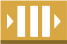 <?xml version="1.0" encoding="UTF-8"?>
<dia:diagram xmlns:dia="http://www.lysator.liu.se/~alla/dia/">
  <dia:layer name="Fondo" visible="true" active="true">
    <dia:group>
      <dia:group>
        <dia:group>
          <dia:object type="Standard - Beziergon" version="0" id="O0">
            <dia:attribute name="obj_pos">
              <dia:point val="0.858,1.434"/>
            </dia:attribute>
            <dia:attribute name="obj_bb">
              <dia:rectangle val="0.858,1.434;4.142,3.42"/>
            </dia:attribute>
            <dia:attribute name="bez_points">
              <dia:point val="0.858,1.434"/>
              <dia:point val="4.142,1.434"/>
              <dia:point val="0.858,1.434"/>
              <dia:point val="4.142,1.434"/>
              <dia:point val="4.142,3.42"/>
              <dia:point val="4.142,1.434"/>
              <dia:point val="4.142,3.42"/>
              <dia:point val="0.858,3.42"/>
              <dia:point val="4.142,3.42"/>
              <dia:point val="0.858,3.42"/>
              <dia:point val="0.858,1.434"/>
              <dia:point val="0.858,3.42"/>
            </dia:attribute>
            <dia:attribute name="corner_types">
              <dia:enum val="26560784"/>
              <dia:enum val="0"/>
              <dia:enum val="0"/>
              <dia:enum val="0"/>
              <dia:enum val="0"/>
            </dia:attribute>
            <dia:attribute name="line_color">
              <dia:color val="#d9a741"/>
            </dia:attribute>
            <dia:attribute name="line_width">
              <dia:real val="0"/>
            </dia:attribute>
            <dia:attribute name="inner_color">
              <dia:color val="#d9a741"/>
            </dia:attribute>
            <dia:attribute name="show_background">
              <dia:boolean val="true"/>
            </dia:attribute>
          </dia:object>
        </dia:group>
        <dia:group>
          <dia:object type="Standard - Box" version="0" id="O1">
            <dia:attribute name="obj_pos">
              <dia:point val="0.858,3.42"/>
            </dia:attribute>
            <dia:attribute name="obj_bb">
              <dia:rectangle val="0.858,3.42;4.142,3.566"/>
            </dia:attribute>
            <dia:attribute name="elem_corner">
              <dia:point val="0.858,3.42"/>
            </dia:attribute>
            <dia:attribute name="elem_width">
              <dia:real val="3.284"/>
            </dia:attribute>
            <dia:attribute name="elem_height">
              <dia:real val="0.146"/>
            </dia:attribute>
            <dia:attribute name="border_width">
              <dia:real val="0"/>
            </dia:attribute>
            <dia:attribute name="border_color">
              <dia:color val="#876929"/>
            </dia:attribute>
            <dia:attribute name="inner_color">
              <dia:color val="#876929"/>
            </dia:attribute>
            <dia:attribute name="show_background">
              <dia:boolean val="true"/>
            </dia:attribute>
          </dia:object>
        </dia:group>
        <dia:group>
          <dia:object type="Standard - Beziergon" version="0" id="O2">
            <dia:attribute name="obj_pos">
              <dia:point val="1.185,2.759"/>
            </dia:attribute>
            <dia:attribute name="obj_bb">
              <dia:rectangle val="1.182,2.14;1.453,2.759"/>
            </dia:attribute>
            <dia:attribute name="bez_points">
              <dia:point val="1.185,2.759"/>
              <dia:point val="1.182,2.14"/>
              <dia:point val="1.185,2.759"/>
              <dia:point val="1.182,2.14"/>
              <dia:point val="1.453,2.45"/>
              <dia:point val="1.182,2.14"/>
              <dia:point val="1.453,2.45"/>
              <dia:point val="1.185,2.759"/>
              <dia:point val="1.453,2.45"/>
            </dia:attribute>
            <dia:attribute name="corner_types">
              <dia:enum val="1961817736"/>
              <dia:enum val="0"/>
              <dia:enum val="0"/>
              <dia:enum val="0"/>
            </dia:attribute>
            <dia:attribute name="line_color">
              <dia:color val="#ffffff"/>
            </dia:attribute>
            <dia:attribute name="line_width">
              <dia:real val="0"/>
            </dia:attribute>
            <dia:attribute name="show_background">
              <dia:boolean val="true"/>
            </dia:attribute>
          </dia:object>
          <dia:object type="Standard - Beziergon" version="0" id="O3">
            <dia:attribute name="obj_pos">
              <dia:point val="2.038,3.199"/>
            </dia:attribute>
            <dia:attribute name="obj_bb">
              <dia:rectangle val="1.704,1.701;2.038,3.199"/>
            </dia:attribute>
            <dia:attribute name="bez_points">
              <dia:point val="2.038,3.199"/>
              <dia:point val="1.704,3.199"/>
              <dia:point val="2.038,3.199"/>
              <dia:point val="1.704,3.199"/>
              <dia:point val="1.704,1.701"/>
              <dia:point val="1.704,3.199"/>
              <dia:point val="1.704,1.701"/>
              <dia:point val="2.038,1.701"/>
              <dia:point val="1.704,1.701"/>
              <dia:point val="2.038,1.701"/>
              <dia:point val="2.038,3.199"/>
              <dia:point val="2.038,1.701"/>
            </dia:attribute>
            <dia:attribute name="corner_types">
              <dia:enum val="1961817736"/>
              <dia:enum val="0"/>
              <dia:enum val="0"/>
              <dia:enum val="0"/>
              <dia:enum val="0"/>
            </dia:attribute>
            <dia:attribute name="line_color">
              <dia:color val="#ffffff"/>
            </dia:attribute>
            <dia:attribute name="line_width">
              <dia:real val="0"/>
            </dia:attribute>
            <dia:attribute name="show_background">
              <dia:boolean val="true"/>
            </dia:attribute>
          </dia:object>
          <dia:object type="Standard - Beziergon" version="0" id="O4">
            <dia:attribute name="obj_pos">
              <dia:point val="2.683,3.199"/>
            </dia:attribute>
            <dia:attribute name="obj_bb">
              <dia:rectangle val="2.35,1.701;2.683,3.199"/>
            </dia:attribute>
            <dia:attribute name="bez_points">
              <dia:point val="2.683,3.199"/>
              <dia:point val="2.35,3.199"/>
              <dia:point val="2.683,3.199"/>
              <dia:point val="2.35,3.199"/>
              <dia:point val="2.35,1.701"/>
              <dia:point val="2.35,3.199"/>
              <dia:point val="2.35,1.701"/>
              <dia:point val="2.683,1.701"/>
              <dia:point val="2.35,1.701"/>
              <dia:point val="2.683,1.701"/>
              <dia:point val="2.683,3.199"/>
              <dia:point val="2.683,1.701"/>
            </dia:attribute>
            <dia:attribute name="corner_types">
              <dia:enum val="1961817736"/>
              <dia:enum val="0"/>
              <dia:enum val="0"/>
              <dia:enum val="0"/>
              <dia:enum val="0"/>
            </dia:attribute>
            <dia:attribute name="line_color">
              <dia:color val="#ffffff"/>
            </dia:attribute>
            <dia:attribute name="line_width">
              <dia:real val="0"/>
            </dia:attribute>
            <dia:attribute name="show_background">
              <dia:boolean val="true"/>
            </dia:attribute>
          </dia:object>
          <dia:object type="Standard - Beziergon" version="0" id="O5">
            <dia:attribute name="obj_pos">
              <dia:point val="3.275,3.199"/>
            </dia:attribute>
            <dia:attribute name="obj_bb">
              <dia:rectangle val="2.942,1.701;3.275,3.199"/>
            </dia:attribute>
            <dia:attribute name="bez_points">
              <dia:point val="3.275,3.199"/>
              <dia:point val="2.942,3.199"/>
              <dia:point val="3.275,3.199"/>
              <dia:point val="2.942,3.199"/>
              <dia:point val="2.942,1.701"/>
              <dia:point val="2.942,3.199"/>
              <dia:point val="2.942,1.701"/>
              <dia:point val="3.275,1.701"/>
              <dia:point val="2.942,1.701"/>
              <dia:point val="3.275,1.701"/>
              <dia:point val="3.275,3.199"/>
              <dia:point val="3.275,1.701"/>
            </dia:attribute>
            <dia:attribute name="corner_types">
              <dia:enum val="1961817736"/>
              <dia:enum val="0"/>
              <dia:enum val="0"/>
              <dia:enum val="0"/>
              <dia:enum val="0"/>
            </dia:attribute>
            <dia:attribute name="line_color">
              <dia:color val="#ffffff"/>
            </dia:attribute>
            <dia:attribute name="line_width">
              <dia:real val="0"/>
            </dia:attribute>
            <dia:attribute name="show_background">
              <dia:boolean val="true"/>
            </dia:attribute>
          </dia:object>
          <dia:object type="Standard - Beziergon" version="0" id="O6">
            <dia:attribute name="obj_pos">
              <dia:point val="3.55,2.759"/>
            </dia:attribute>
            <dia:attribute name="obj_bb">
              <dia:rectangle val="3.547,2.141;3.818,2.759"/>
            </dia:attribute>
            <dia:attribute name="bez_points">
              <dia:point val="3.55,2.759"/>
              <dia:point val="3.547,2.141"/>
              <dia:point val="3.55,2.759"/>
              <dia:point val="3.547,2.141"/>
              <dia:point val="3.818,2.45"/>
              <dia:point val="3.547,2.141"/>
              <dia:point val="3.818,2.45"/>
              <dia:point val="3.55,2.759"/>
              <dia:point val="3.818,2.45"/>
            </dia:attribute>
            <dia:attribute name="corner_types">
              <dia:enum val="1961817736"/>
              <dia:enum val="0"/>
              <dia:enum val="0"/>
              <dia:enum val="0"/>
            </dia:attribute>
            <dia:attribute name="line_color">
              <dia:color val="#ffffff"/>
            </dia:attribute>
            <dia:attribute name="line_width">
              <dia:real val="0"/>
            </dia:attribute>
            <dia:attribute name="show_background">
              <dia:boolean val="true"/>
            </dia:attribute>
          </dia:object>
        </dia:group>
      </dia:group>
    </dia:group>
  </dia:layer>
</dia:diagram>
